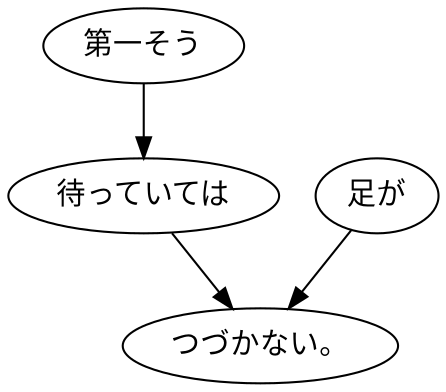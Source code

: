 digraph graph4139 {
	node0 [label="第一そう"];
	node1 [label="待っていては"];
	node2 [label="足が"];
	node3 [label="つづかない。"];
	node0 -> node1;
	node1 -> node3;
	node2 -> node3;
}
